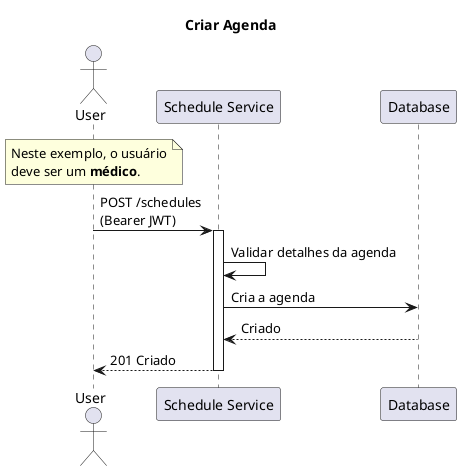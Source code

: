 @startuml create_schedule

title Criar Agenda

actor "User" as user
participant "Schedule Service" as schedule_service
participant "Database" as database

note over user
Neste exemplo, o usuário
deve ser um **médico**.
end note

user -> schedule_service: POST /schedules\n(Bearer JWT)

activate schedule_service
schedule_service -> schedule_service: Validar detalhes da agenda
schedule_service -> database: Cria a agenda
database --> schedule_service: Criado
schedule_service --> user: 201 Criado
deactivate schedule_service

@enduml